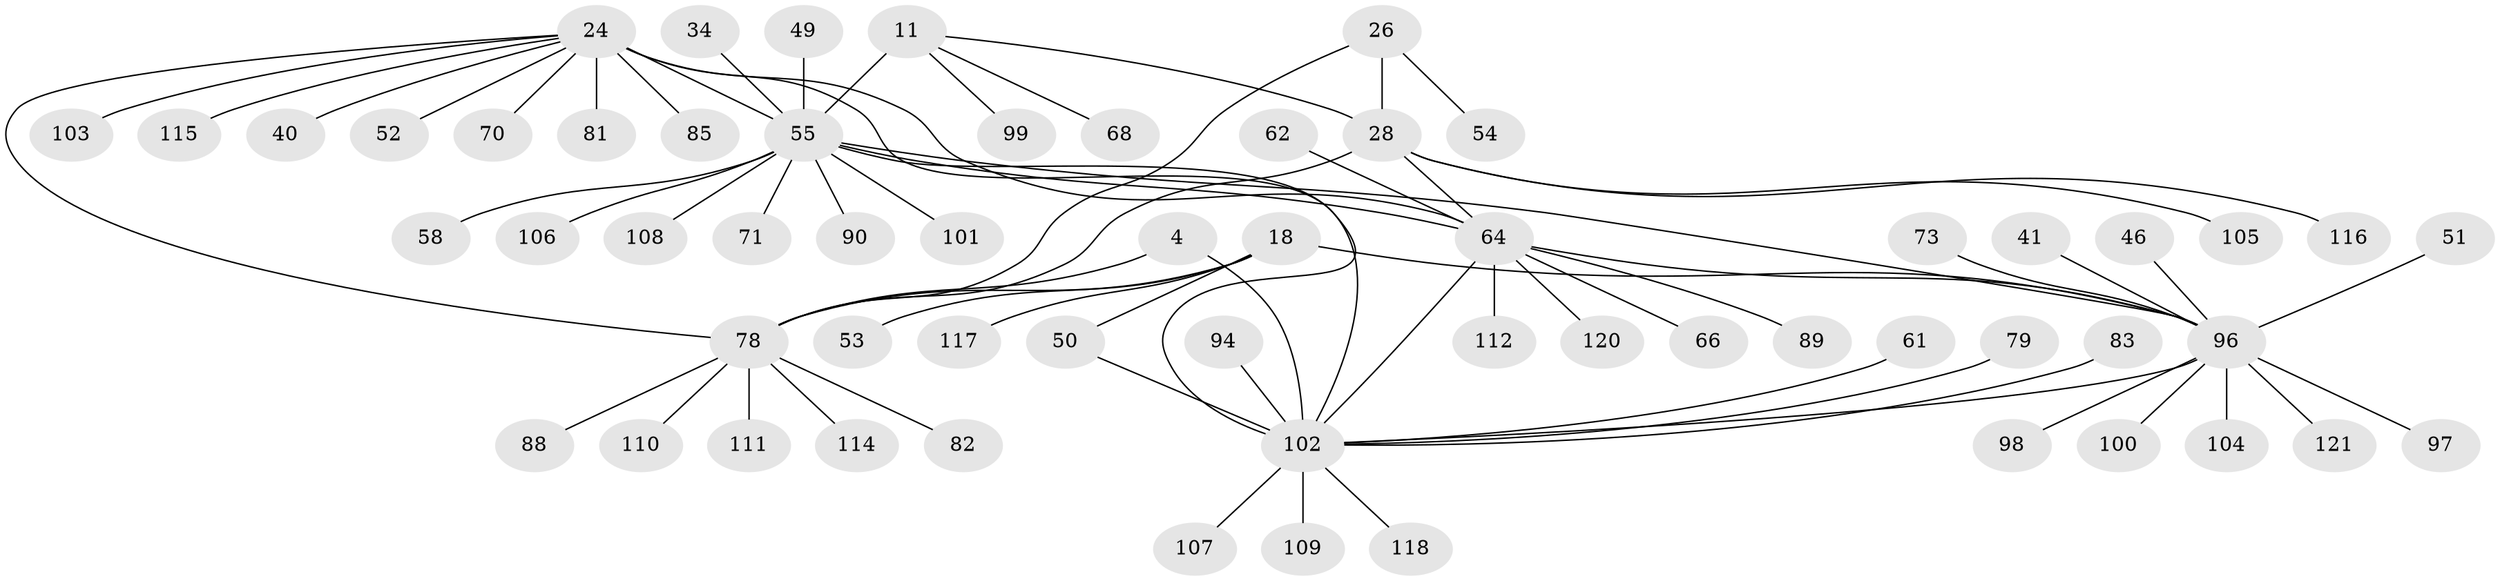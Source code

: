 // original degree distribution, {9: 0.01652892561983471, 7: 0.05785123966942149, 6: 0.024793388429752067, 5: 0.024793388429752067, 11: 0.01652892561983471, 10: 0.04132231404958678, 8: 0.049586776859504134, 12: 0.008264462809917356, 15: 0.008264462809917356, 1: 0.5537190082644629, 2: 0.1652892561983471, 3: 0.03305785123966942}
// Generated by graph-tools (version 1.1) at 2025/54/03/09/25 04:54:29]
// undirected, 60 vertices, 70 edges
graph export_dot {
graph [start="1"]
  node [color=gray90,style=filled];
  4 [super="+3"];
  11 [super="+10"];
  18 [super="+13+14"];
  24 [super="+19+23"];
  26 [super="+25"];
  28 [super="+27"];
  34;
  40;
  41;
  46;
  49;
  50;
  51;
  52 [super="+36"];
  53;
  54;
  55 [super="+12+8+31+32"];
  58;
  61;
  62;
  64 [super="+42+22+37+56+57"];
  66;
  68;
  70;
  71;
  73;
  78 [super="+77"];
  79;
  81;
  82;
  83;
  85;
  88;
  89 [super="+86"];
  90;
  94;
  96 [super="+17"];
  97;
  98 [super="+63+92"];
  99 [super="+65"];
  100;
  101;
  102 [super="+72+2+48"];
  103;
  104;
  105 [super="+76+91"];
  106;
  107;
  108 [super="+95"];
  109;
  110 [super="+80"];
  111 [super="+87"];
  112;
  114 [super="+113"];
  115;
  116 [super="+93"];
  117 [super="+38"];
  118;
  120 [super="+74"];
  121 [super="+84+119"];
  4 -- 102 [weight=8];
  4 -- 78;
  11 -- 68;
  11 -- 28;
  11 -- 99;
  11 -- 55 [weight=8];
  18 -- 50;
  18 -- 53;
  18 -- 117;
  18 -- 96 [weight=9];
  18 -- 78;
  24 -- 85;
  24 -- 115;
  24 -- 103;
  24 -- 52;
  24 -- 64 [weight=8];
  24 -- 70;
  24 -- 40;
  24 -- 81;
  24 -- 102;
  24 -- 78 [weight=2];
  24 -- 55;
  26 -- 28 [weight=4];
  26 -- 54;
  26 -- 78 [weight=4];
  28 -- 105;
  28 -- 116;
  28 -- 64;
  28 -- 78 [weight=4];
  34 -- 55;
  41 -- 96;
  46 -- 96;
  49 -- 55;
  50 -- 102;
  51 -- 96;
  55 -- 102 [weight=2];
  55 -- 64;
  55 -- 58;
  55 -- 101;
  55 -- 71;
  55 -- 90;
  55 -- 96;
  55 -- 106;
  55 -- 108;
  61 -- 102;
  62 -- 64;
  64 -- 66;
  64 -- 112;
  64 -- 120;
  64 -- 89;
  64 -- 96;
  64 -- 102;
  73 -- 96;
  78 -- 110;
  78 -- 111;
  78 -- 82;
  78 -- 114;
  78 -- 88;
  79 -- 102;
  83 -- 102;
  94 -- 102;
  96 -- 97;
  96 -- 98;
  96 -- 100;
  96 -- 104;
  96 -- 121;
  96 -- 102 [weight=2];
  102 -- 107;
  102 -- 109;
  102 -- 118;
}
